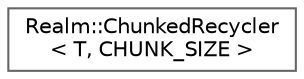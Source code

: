 digraph "Graphical Class Hierarchy"
{
 // LATEX_PDF_SIZE
  bgcolor="transparent";
  edge [fontname=Helvetica,fontsize=10,labelfontname=Helvetica,labelfontsize=10];
  node [fontname=Helvetica,fontsize=10,shape=box,height=0.2,width=0.4];
  rankdir="LR";
  Node0 [id="Node000000",label="Realm::ChunkedRecycler\l\< T, CHUNK_SIZE \>",height=0.2,width=0.4,color="grey40", fillcolor="white", style="filled",URL="$classRealm_1_1ChunkedRecycler.html",tooltip=" "];
}

